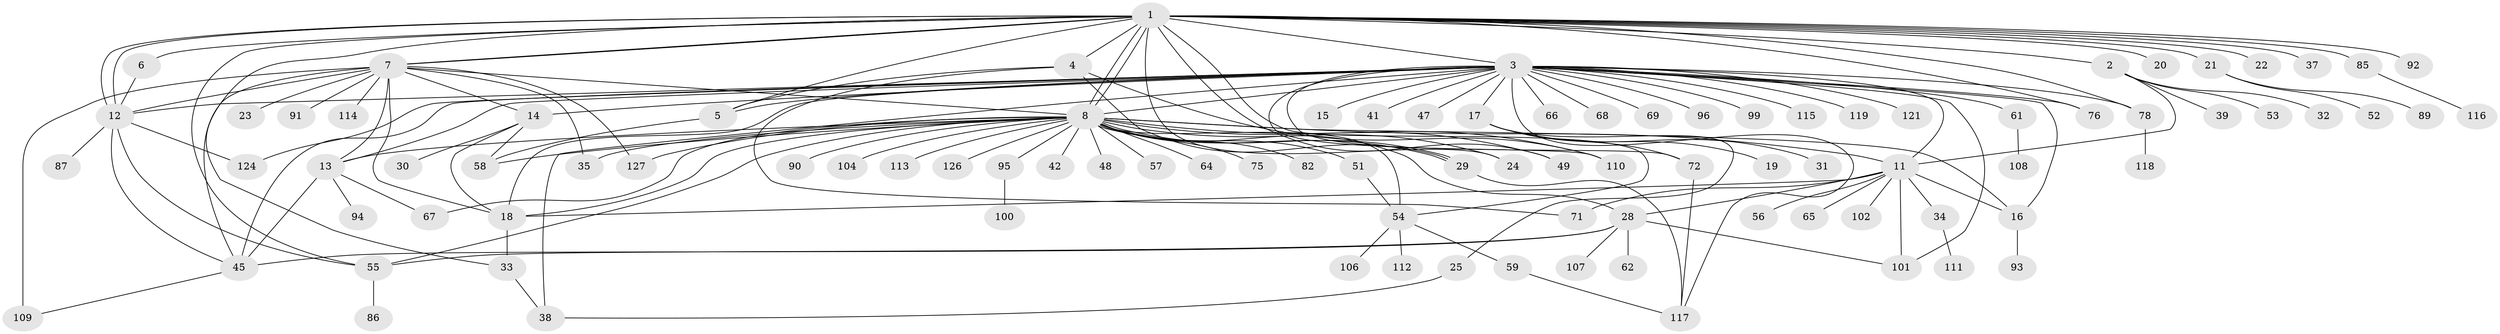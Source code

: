 // original degree distribution, {26: 0.0078125, 5: 0.0234375, 29: 0.0078125, 6: 0.0546875, 4: 0.0546875, 2: 0.2109375, 11: 0.015625, 33: 0.0078125, 8: 0.015625, 9: 0.0078125, 1: 0.4765625, 3: 0.109375, 7: 0.0078125}
// Generated by graph-tools (version 1.1) at 2025/41/03/06/25 10:41:46]
// undirected, 97 vertices, 152 edges
graph export_dot {
graph [start="1"]
  node [color=gray90,style=filled];
  1 [super="+88"];
  2 [super="+27"];
  3 [super="+10"];
  4 [super="+43"];
  5 [super="+9"];
  6;
  7 [super="+80"];
  8 [super="+46"];
  11 [super="+36"];
  12 [super="+63"];
  13 [super="+26"];
  14 [super="+103"];
  15;
  16 [super="+128"];
  17 [super="+40"];
  18 [super="+120"];
  19;
  20 [super="+77"];
  21;
  22;
  23;
  24 [super="+83"];
  25 [super="+50"];
  28 [super="+98"];
  29 [super="+97"];
  30;
  31;
  32 [super="+44"];
  33 [super="+81"];
  34;
  35;
  37;
  38 [super="+123"];
  39;
  41;
  42;
  45 [super="+79"];
  47;
  48;
  49;
  51;
  52;
  53;
  54 [super="+60"];
  55 [super="+74"];
  56;
  57;
  58 [super="+73"];
  59 [super="+125"];
  61 [super="+70"];
  62;
  64;
  65;
  66;
  67 [super="+84"];
  68;
  69;
  71;
  72;
  75;
  76;
  78;
  82;
  85;
  86;
  87;
  89;
  90;
  91 [super="+105"];
  92;
  93;
  94;
  95;
  96;
  99;
  100;
  101;
  102;
  104;
  106;
  107;
  108;
  109;
  110;
  111 [super="+122"];
  112;
  113;
  114;
  115;
  116;
  117;
  118;
  119;
  121;
  124;
  126;
  127;
  1 -- 2;
  1 -- 3;
  1 -- 4 [weight=2];
  1 -- 5;
  1 -- 6;
  1 -- 7;
  1 -- 7;
  1 -- 8;
  1 -- 8;
  1 -- 12;
  1 -- 12;
  1 -- 20;
  1 -- 21;
  1 -- 22;
  1 -- 24;
  1 -- 33;
  1 -- 37;
  1 -- 49;
  1 -- 55;
  1 -- 76;
  1 -- 78;
  1 -- 85;
  1 -- 92;
  1 -- 54;
  2 -- 32;
  2 -- 39;
  2 -- 53;
  2 -- 11;
  3 -- 5;
  3 -- 8;
  3 -- 11 [weight=2];
  3 -- 12;
  3 -- 13;
  3 -- 14;
  3 -- 17;
  3 -- 38;
  3 -- 41;
  3 -- 45 [weight=2];
  3 -- 47;
  3 -- 61;
  3 -- 68;
  3 -- 69;
  3 -- 76;
  3 -- 78;
  3 -- 96;
  3 -- 101 [weight=2];
  3 -- 110;
  3 -- 115;
  3 -- 117;
  3 -- 119;
  3 -- 121;
  3 -- 124;
  3 -- 18;
  3 -- 66;
  3 -- 99;
  3 -- 72;
  3 -- 15;
  3 -- 16 [weight=2];
  4 -- 29;
  4 -- 71;
  4 -- 110;
  4 -- 5;
  5 -- 58;
  6 -- 12;
  7 -- 12;
  7 -- 14;
  7 -- 23;
  7 -- 45;
  7 -- 91;
  7 -- 109 [weight=2];
  7 -- 18;
  7 -- 114;
  7 -- 35;
  7 -- 8;
  7 -- 127;
  7 -- 13;
  8 -- 24;
  8 -- 28;
  8 -- 29;
  8 -- 29;
  8 -- 35;
  8 -- 42;
  8 -- 48;
  8 -- 49;
  8 -- 51;
  8 -- 54;
  8 -- 57;
  8 -- 64;
  8 -- 75;
  8 -- 82;
  8 -- 90;
  8 -- 95;
  8 -- 104;
  8 -- 110;
  8 -- 113;
  8 -- 127;
  8 -- 18;
  8 -- 16 [weight=2];
  8 -- 67;
  8 -- 126;
  8 -- 11;
  8 -- 13;
  8 -- 58;
  8 -- 55;
  11 -- 34;
  11 -- 65;
  11 -- 101;
  11 -- 102;
  11 -- 71;
  11 -- 16;
  11 -- 18;
  11 -- 56;
  11 -- 28;
  12 -- 45;
  12 -- 124;
  12 -- 87;
  12 -- 55;
  13 -- 67;
  13 -- 45;
  13 -- 94;
  14 -- 18;
  14 -- 30;
  14 -- 58;
  16 -- 93;
  17 -- 19;
  17 -- 25;
  17 -- 31;
  17 -- 72;
  18 -- 33;
  21 -- 52;
  21 -- 89;
  25 -- 38;
  28 -- 45;
  28 -- 62;
  28 -- 101;
  28 -- 107;
  28 -- 55;
  29 -- 117;
  33 -- 38;
  34 -- 111;
  45 -- 109;
  51 -- 54;
  54 -- 59;
  54 -- 106;
  54 -- 112;
  55 -- 86;
  59 -- 117;
  61 -- 108;
  72 -- 117;
  78 -- 118;
  85 -- 116;
  95 -- 100;
}
